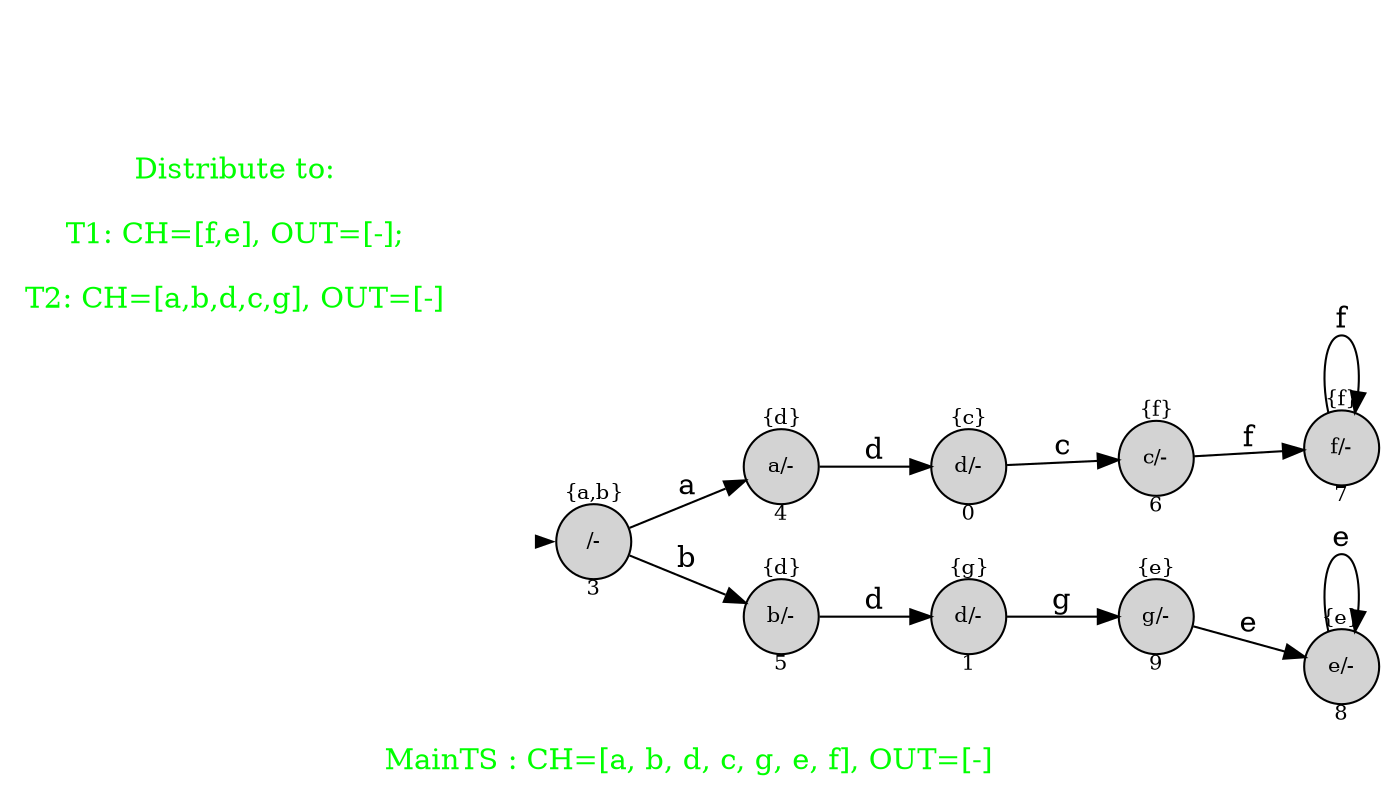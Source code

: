 digraph G {
graph [fontcolor="green",fontsize=14,rankdir=LR,ranksep=0.6,nodesep=0.5,label="
MainTS : CH=[a, b, d, c, g, e, f], OUT=[-] "];

node[shape=circle, style=filled, fixedsize=true, fontsize=10];

init [shape=point,style=invis];
spec [fontcolor="green",fontsize=14,peripheries=0,shape=square,fixedsize=false,style="",label="Distribute to:

T1: CH=[f,e], OUT=[-];

T2: CH=[a,b,d,c,g], OUT=[-]"];
	3[label="{a,b}

/-

3"];

0[label="{c}

d/-

0"];

1[label="{g}

d/-

1"];

	4[label="{d}

a/-

4"];

	9[label="{e}

g/-

9"];

	5[label="{d}

b/-

5"];



	6[label="{f}

c/-

6"];

	8[label="{e}

e/-

8"];

	7[label="{f}

f/-

7"];

	 init -> 3[penwidth=0,tooltip="initial state"];

	
	4 -> 0[label="d"];

	0 -> 6[label="c"];

	7 -> 7[label="f"];

	6 -> 7[label="f"];

	3 -> 4[label="a"];

	8 -> 8[label="e"];

	3 -> 5[label="b"];

	5 -> 1[label="d"];

	9 -> 8[label="e"];

	1 -> 9[label="g"];


}
